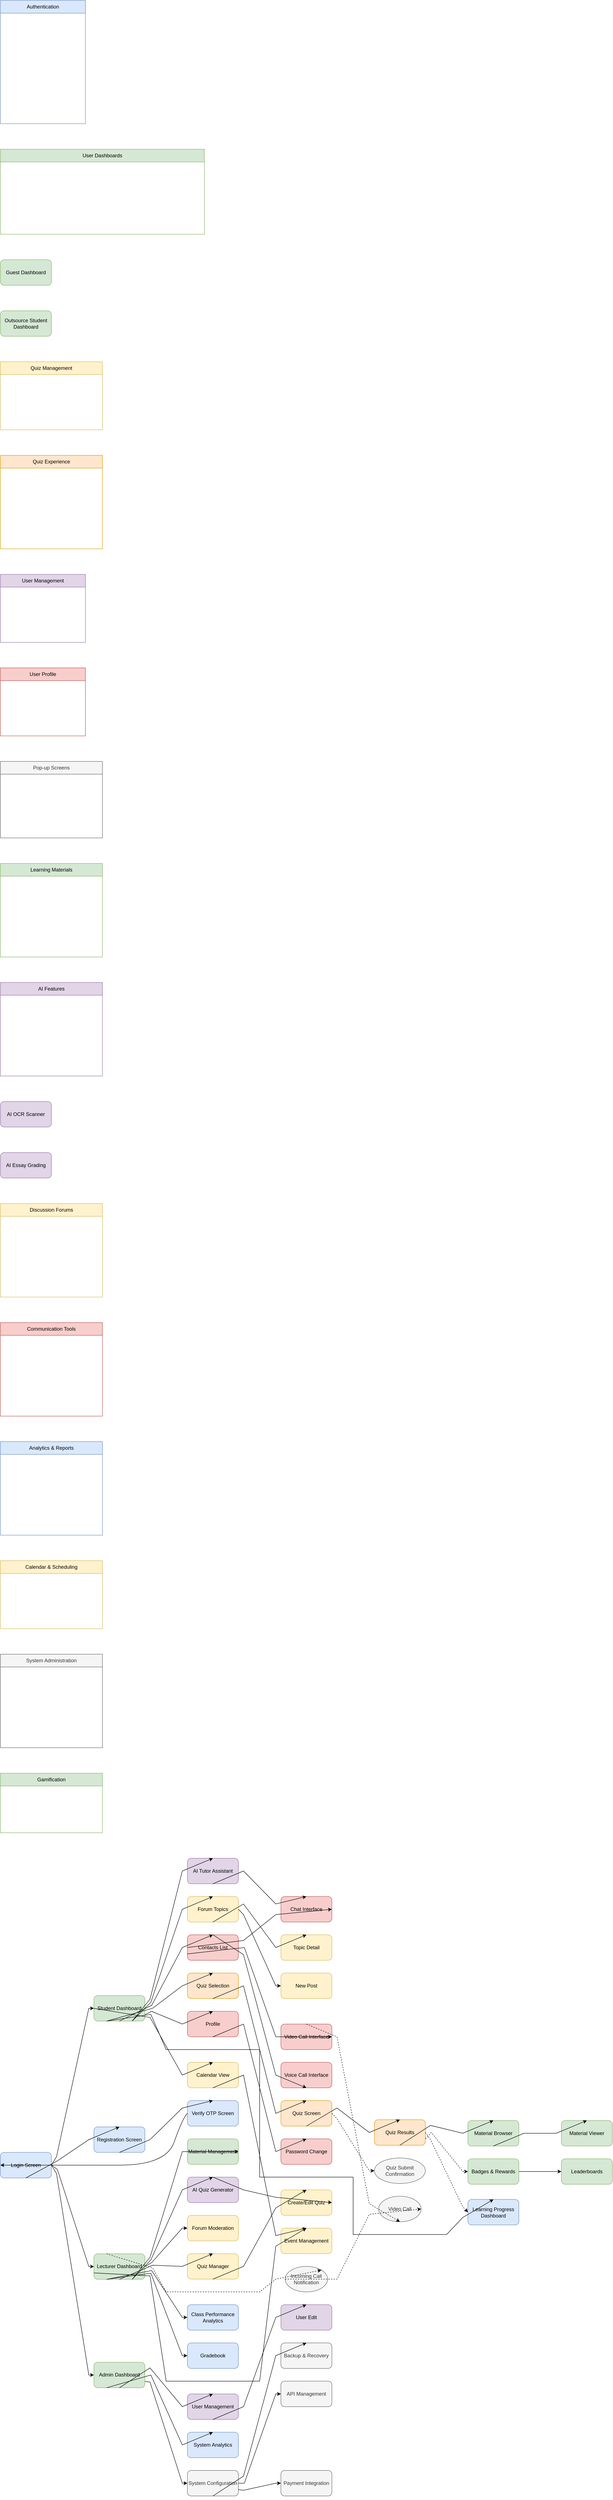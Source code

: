 <mxfile version="27.1.4">
  <diagram id="FStudyMate_Screens_Flow" name="FStudyMate Screens Flow">
    <mxGraphModel dx="2561" dy="1226" grid="1" gridSize="10" guides="1" tooltips="1" connect="1" arrows="1" fold="1" page="1" pageScale="1" pageWidth="1169" pageHeight="827" math="0" shadow="0">
      <root>
        <mxCell id="0" />
        <mxCell id="1" parent="0" />
        <mxCell id="auth_group" value="Authentication" style="swimlane;fontStyle=0;childLayout=stackLayout;horizontal=1;startSize=30;horizontalStack=0;resizeParent=1;resizeParentMax=0;resizeLast=0;collapsible=1;marginBottom=0;whiteSpace=wrap;html=1;fillColor=#dae8fc;strokeColor=#6c8ebf;" parent="1" vertex="1">
          <mxGeometry width="200" height="290" as="geometry" />
        </mxCell>
        <mxCell id="login_screen" value="Login Screen" style="rounded=1;whiteSpace=wrap;html=1;fillColor=#dae8fc;strokeColor=#6c8ebf;" parent="1" vertex="1">
          <mxGeometry y="5061.875" width="120" height="60" as="geometry" />
        </mxCell>
        <mxCell id="register_screen" value="Registration Screen" style="rounded=1;whiteSpace=wrap;html=1;fillColor=#dae8fc;strokeColor=#6c8ebf;" parent="1" vertex="1">
          <mxGeometry x="220" y="5001.875" width="120" height="60" as="geometry" />
        </mxCell>
        <mxCell id="verify_otp_screen" value="Verify OTP Screen" style="rounded=1;whiteSpace=wrap;html=1;fillColor=#dae8fc;strokeColor=#6c8ebf;" parent="1" vertex="1">
          <mxGeometry x="440" y="4940" width="120" height="60" as="geometry" />
        </mxCell>
        <mxCell id="dashboard_group" value="User Dashboards" style="swimlane;fontStyle=0;childLayout=stackLayout;horizontal=1;startSize=30;horizontalStack=0;resizeParent=1;resizeParentMax=0;resizeLast=0;collapsible=1;marginBottom=0;whiteSpace=wrap;html=1;fillColor=#d5e8d4;strokeColor=#82b366;" parent="1" vertex="1">
          <mxGeometry y="350" width="480" height="200" as="geometry" />
        </mxCell>
        <mxCell id="student_dashboard" value="Student Dashboard" style="rounded=1;whiteSpace=wrap;html=1;fillColor=#d5e8d4;strokeColor=#82b366;" parent="1" vertex="1">
          <mxGeometry x="220" y="4692.969" width="120" height="60" as="geometry" />
        </mxCell>
        <mxCell id="lecturer_dashboard" value="Lecturer Dashboard" style="rounded=1;whiteSpace=wrap;html=1;fillColor=#d5e8d4;strokeColor=#82b366;" parent="1" vertex="1">
          <mxGeometry x="220" y="5300.417" width="120" height="60" as="geometry" />
        </mxCell>
        <mxCell id="admin_dashboard" value="Admin Dashboard" style="rounded=1;whiteSpace=wrap;html=1;fillColor=#d5e8d4;strokeColor=#82b366;" parent="1" vertex="1">
          <mxGeometry x="220" y="5555.469" width="120" height="60" as="geometry" />
        </mxCell>
        <mxCell id="guest_dashboard" value="Guest Dashboard" style="rounded=1;whiteSpace=wrap;html=1;fillColor=#d5e8d4;strokeColor=#82b366;" parent="1" vertex="1">
          <mxGeometry y="610" width="120" height="60" as="geometry" />
        </mxCell>
        <mxCell id="outsrc_student_dashboard" value="Outsource Student Dashboard" style="rounded=1;whiteSpace=wrap;html=1;fillColor=#d5e8d4;strokeColor=#82b366;" parent="1" vertex="1">
          <mxGeometry y="730" width="120" height="60" as="geometry" />
        </mxCell>
        <mxCell id="quiz_mgmt_group" value="Quiz Management" style="swimlane;fontStyle=0;childLayout=stackLayout;horizontal=1;startSize=30;horizontalStack=0;resizeParent=1;resizeParentMax=0;resizeLast=0;collapsible=1;marginBottom=0;whiteSpace=wrap;html=1;fillColor=#fff2cc;strokeColor=#d6b656;" parent="1" vertex="1">
          <mxGeometry y="850" width="240" height="160" as="geometry" />
        </mxCell>
        <mxCell id="quiz_manager" value="Quiz Manager" style="rounded=1;whiteSpace=wrap;html=1;fillColor=#fff2cc;strokeColor=#d6b656;" parent="1" vertex="1">
          <mxGeometry x="440" y="5300" width="120" height="60" as="geometry" />
        </mxCell>
        <mxCell id="create_quiz" value="Create/Edit Quiz" style="rounded=1;whiteSpace=wrap;html=1;fillColor=#fff2cc;strokeColor=#d6b656;" parent="1" vertex="1">
          <mxGeometry x="660" y="5150" width="120" height="60" as="geometry" />
        </mxCell>
        <mxCell id="quiz_group" value="Quiz Experience" style="swimlane;fontStyle=0;childLayout=stackLayout;horizontal=1;startSize=30;horizontalStack=0;resizeParent=1;resizeParentMax=0;resizeLast=0;collapsible=1;marginBottom=0;whiteSpace=wrap;html=1;fillColor=#ffe6cc;strokeColor=#d79b00;" parent="1" vertex="1">
          <mxGeometry y="1070" width="240" height="220" as="geometry" />
        </mxCell>
        <mxCell id="quiz_selection" value="Quiz Selection" style="rounded=1;whiteSpace=wrap;html=1;fillColor=#ffe6cc;strokeColor=#d79b00;" parent="1" vertex="1">
          <mxGeometry x="440" y="4640" width="120" height="60" as="geometry" />
        </mxCell>
        <mxCell id="quiz_screen" value="Quiz Screen" style="rounded=1;whiteSpace=wrap;html=1;fillColor=#ffe6cc;strokeColor=#d79b00;" parent="1" vertex="1">
          <mxGeometry x="660" y="4940" width="120" height="60" as="geometry" />
        </mxCell>
        <mxCell id="quiz_results" value="Quiz Results" style="rounded=1;whiteSpace=wrap;html=1;fillColor=#ffe6cc;strokeColor=#d79b00;" parent="1" vertex="1">
          <mxGeometry x="880" y="4985" width="120" height="60" as="geometry" />
        </mxCell>
        <mxCell id="user_mgmt_group" value="User Management" style="swimlane;fontStyle=0;childLayout=stackLayout;horizontal=1;startSize=30;horizontalStack=0;resizeParent=1;resizeParentMax=0;resizeLast=0;collapsible=1;marginBottom=0;whiteSpace=wrap;html=1;fillColor=#e1d5e7;strokeColor=#9673a6;" parent="1" vertex="1">
          <mxGeometry y="1350" width="200" height="160" as="geometry" />
        </mxCell>
        <mxCell id="user_management" value="User Management" style="rounded=1;whiteSpace=wrap;html=1;fillColor=#e1d5e7;strokeColor=#9673a6;" parent="1" vertex="1">
          <mxGeometry x="440" y="5630" width="120" height="60" as="geometry" />
        </mxCell>
        <mxCell id="user_edit" value="User Edit" style="rounded=1;whiteSpace=wrap;html=1;fillColor=#e1d5e7;strokeColor=#9673a6;" parent="1" vertex="1">
          <mxGeometry x="660" y="5420" width="120" height="60" as="geometry" />
        </mxCell>
        <mxCell id="profile_group" value="User Profile" style="swimlane;fontStyle=0;childLayout=stackLayout;horizontal=1;startSize=30;horizontalStack=0;resizeParent=1;resizeParentMax=0;resizeLast=0;collapsible=1;marginBottom=0;whiteSpace=wrap;html=1;fillColor=#f8cecc;strokeColor=#b85450;" parent="1" vertex="1">
          <mxGeometry y="1570" width="200" height="160" as="geometry" />
        </mxCell>
        <mxCell id="profile_screen" value="Profile" style="rounded=1;whiteSpace=wrap;html=1;fillColor=#f8cecc;strokeColor=#b85450;" parent="1" vertex="1">
          <mxGeometry x="440" y="4730" width="120" height="60" as="geometry" />
        </mxCell>
        <mxCell id="password_change" value="Password Change" style="rounded=1;whiteSpace=wrap;html=1;fillColor=#f8cecc;strokeColor=#b85450;" parent="1" vertex="1">
          <mxGeometry x="660" y="5030" width="120" height="60" as="geometry" />
        </mxCell>
        <mxCell id="popup_group" value="Pop-up Screens" style="swimlane;fontStyle=0;childLayout=stackLayout;horizontal=1;startSize=30;horizontalStack=0;resizeParent=1;resizeParentMax=0;resizeLast=0;collapsible=1;marginBottom=0;whiteSpace=wrap;html=1;fillColor=#f5f5f5;strokeColor=#666666;fontColor=#333333;" parent="1" vertex="1">
          <mxGeometry y="1790" width="240" height="180" as="geometry" />
        </mxCell>
        <mxCell id="video_call_popup" value="Video Call" style="ellipse;whiteSpace=wrap;html=1;fillColor=#f5f5f5;strokeColor=#666666;fontColor=#333333;" parent="1" vertex="1">
          <mxGeometry x="890" y="5165" width="100" height="60" as="geometry" />
        </mxCell>
        <mxCell id="incoming_call" value="Incoming Call Notification" style="ellipse;whiteSpace=wrap;html=1;fillColor=#f5f5f5;strokeColor=#666666;fontColor=#333333;" parent="1" vertex="1">
          <mxGeometry x="670" y="5330" width="100" height="60" as="geometry" />
        </mxCell>
        <mxCell id="quiz_submit_confirm" value="Quiz Submit Confirmation" style="ellipse;whiteSpace=wrap;html=1;fillColor=#f5f5f5;strokeColor=#666666;fontColor=#333333;" parent="1" vertex="1">
          <mxGeometry x="880" y="5075" width="120" height="60" as="geometry" />
        </mxCell>
        <mxCell id="learning_materials_group" value="Learning Materials" style="swimlane;fontStyle=0;childLayout=stackLayout;horizontal=1;startSize=30;horizontalStack=0;resizeParent=1;resizeParentMax=0;resizeLast=0;collapsible=1;marginBottom=0;whiteSpace=wrap;html=1;fillColor=#d5e8d4;strokeColor=#82b366;" parent="1" vertex="1">
          <mxGeometry y="2030" width="240" height="220" as="geometry" />
        </mxCell>
        <mxCell id="material_browser" value="Material Browser" style="rounded=1;whiteSpace=wrap;html=1;fillColor=#d5e8d4;strokeColor=#82b366;" parent="1" vertex="1">
          <mxGeometry x="1100" y="4986.875" width="120" height="60" as="geometry" />
        </mxCell>
        <mxCell id="material_view" value="Material Viewer" style="rounded=1;whiteSpace=wrap;html=1;fillColor=#d5e8d4;strokeColor=#82b366;" parent="1" vertex="1">
          <mxGeometry x="1320" y="4986.875" width="120" height="60" as="geometry" />
        </mxCell>
        <mxCell id="material_management" value="Material Management" style="rounded=1;whiteSpace=wrap;html=1;fillColor=#d5e8d4;strokeColor=#82b366;" parent="1" vertex="1">
          <mxGeometry x="440" y="5030" width="120" height="60" as="geometry" />
        </mxCell>
        <mxCell id="dash_to_materials" value="" style="endArrow=classic;html=1;rounded=0;exitX=0.5;exitY=1;exitDx=0;exitDy=0;entryX=0.5;entryY=0;entryDx=0;entryDy=0;noEdgeStyle=1;orthogonal=1;" parent="1" source="quiz_results" target="material_browser" edge="1">
          <mxGeometry width="50" height="50" relative="1" as="geometry">
            <mxPoint x="140" y="660" as="sourcePoint" />
            <mxPoint x="140" y="610" as="targetPoint" />
            <Array as="points">
              <mxPoint x="1012" y="4998.333" />
              <mxPoint x="1088" y="5016.875" />
            </Array>
          </mxGeometry>
        </mxCell>
        <mxCell id="browser_to_viewer" value="" style="endArrow=classic;html=1;rounded=0;exitX=0.5;exitY=1;exitDx=0;exitDy=0;entryX=0.5;entryY=0;entryDx=0;entryDy=0;noEdgeStyle=1;orthogonal=1;" parent="1" source="material_browser" target="material_view" edge="1">
          <mxGeometry width="50" height="50" relative="1" as="geometry">
            <mxPoint x="140" y="740" as="sourcePoint" />
            <mxPoint x="140" y="690" as="targetPoint" />
            <Array as="points">
              <mxPoint x="1232" y="5016.875" />
              <mxPoint x="1308" y="5016.875" />
            </Array>
          </mxGeometry>
        </mxCell>
        <mxCell id="lecturer_to_management" value="" style="endArrow=classic;html=1;rounded=0;exitX=0.75;exitY=1;exitDx=0;exitDy=0;entryX=1;entryY=0.5;entryDx=0;entryDy=0;edgeStyle=orthogonalEdgeStyle;noEdgeStyle=1;orthogonal=1;" parent="1" source="lecturer_dashboard" target="material_management" edge="1">
          <mxGeometry width="50" height="50" relative="1" as="geometry">
            <mxPoint x="500" y="170" as="sourcePoint" />
            <mxPoint x="400" y="780" as="targetPoint" />
            <Array as="points">
              <mxPoint x="352" y="5308.542" />
              <mxPoint x="428" y="5060" />
            </Array>
          </mxGeometry>
        </mxCell>
        <mxCell id="ai_features_group" value="AI Features" style="swimlane;fontStyle=0;childLayout=stackLayout;horizontal=1;startSize=30;horizontalStack=0;resizeParent=1;resizeParentMax=0;resizeLast=0;collapsible=1;marginBottom=0;whiteSpace=wrap;html=1;fillColor=#e1d5e7;strokeColor=#9673a6;" parent="1" vertex="1">
          <mxGeometry y="2310" width="240" height="220" as="geometry" />
        </mxCell>
        <mxCell id="ai_tutor" value="AI Tutor Assistant" style="rounded=1;whiteSpace=wrap;html=1;fillColor=#e1d5e7;strokeColor=#9673a6;" parent="1" vertex="1">
          <mxGeometry x="440" y="4370" width="120" height="60" as="geometry" />
        </mxCell>
        <mxCell id="ai_quiz_generator" value="AI Quiz Generator" style="rounded=1;whiteSpace=wrap;html=1;fillColor=#e1d5e7;strokeColor=#9673a6;" parent="1" vertex="1">
          <mxGeometry x="440" y="5120" width="120" height="60" as="geometry" />
        </mxCell>
        <mxCell id="ai_ocr" value="AI OCR Scanner" style="rounded=1;whiteSpace=wrap;html=1;fillColor=#e1d5e7;strokeColor=#9673a6;" parent="1" vertex="1">
          <mxGeometry y="2590" width="120" height="60" as="geometry" />
        </mxCell>
        <mxCell id="ai_essay_grading" value="AI Essay Grading" style="rounded=1;whiteSpace=wrap;html=1;fillColor=#e1d5e7;strokeColor=#9673a6;" parent="1" vertex="1">
          <mxGeometry y="2710" width="120" height="60" as="geometry" />
        </mxCell>
        <mxCell id="student_to_ai_tutor" value="" style="endArrow=classic;html=1;rounded=0;exitX=0.75;exitY=1;exitDx=0;exitDy=0;entryX=0.5;entryY=0;entryDx=0;entryDy=0;edgeStyle=orthogonalEdgeStyle;noEdgeStyle=1;orthogonal=1;" parent="1" source="student_dashboard" target="ai_tutor" edge="1">
          <mxGeometry width="50" height="50" relative="1" as="geometry">
            <mxPoint x="400" y="480" as="sourcePoint" />
            <mxPoint x="450" y="430" as="targetPoint" />
            <Array as="points">
              <mxPoint x="352" y="4701.54" />
              <mxPoint x="428" y="4400" />
            </Array>
          </mxGeometry>
        </mxCell>
        <mxCell id="lecturer_to_ai_quiz" value="" style="endArrow=classic;html=1;rounded=0;exitX=0.75;exitY=1;exitDx=0;exitDy=0;entryX=0.5;entryY=0;entryDx=0;entryDy=0;edgeStyle=orthogonalEdgeStyle;noEdgeStyle=1;orthogonal=1;" parent="1" source="lecturer_dashboard" target="ai_quiz_generator" edge="1">
          <mxGeometry width="50" height="50" relative="1" as="geometry">
            <mxPoint x="400" y="580" as="sourcePoint" />
            <mxPoint x="450" y="530" as="targetPoint" />
            <Array as="points">
              <mxPoint x="354" y="5314.792" />
              <mxPoint x="428" y="5150" />
            </Array>
          </mxGeometry>
        </mxCell>
        <mxCell id="ai_quiz_to_create" value="" style="endArrow=classic;html=1;rounded=0;exitX=0.5;exitY=0;exitDx=0;exitDy=0;entryX=1;entryY=0.5;entryDx=0;entryDy=0;edgeStyle=orthogonalEdgeStyle;noEdgeStyle=1;orthogonal=1;" parent="1" source="ai_quiz_generator" target="create_quiz" edge="1">
          <mxGeometry width="50" height="50" relative="1" as="geometry">
            <mxPoint x="400" y="680" as="sourcePoint" />
            <mxPoint x="450" y="630" as="targetPoint" />
            <Array as="points">
              <mxPoint x="572" y="5150" />
              <mxPoint x="648" y="5167.5" />
            </Array>
          </mxGeometry>
        </mxCell>
        <mxCell id="forum_group" value="Discussion Forums" style="swimlane;fontStyle=0;childLayout=stackLayout;horizontal=1;startSize=30;horizontalStack=0;resizeParent=1;resizeParentMax=0;resizeLast=0;collapsible=1;marginBottom=0;whiteSpace=wrap;html=1;fillColor=#fff2cc;strokeColor=#d6b656;" parent="1" vertex="1">
          <mxGeometry y="2830" width="240" height="220" as="geometry" />
        </mxCell>
        <mxCell id="forum_topics" value="Forum Topics" style="rounded=1;whiteSpace=wrap;html=1;fillColor=#fff2cc;strokeColor=#d6b656;" parent="1" vertex="1">
          <mxGeometry x="440" y="4460" width="120" height="60" as="geometry" />
        </mxCell>
        <mxCell id="forum_topic_detail" value="Topic Detail" style="rounded=1;whiteSpace=wrap;html=1;fillColor=#fff2cc;strokeColor=#d6b656;" parent="1" vertex="1">
          <mxGeometry x="660" y="4550" width="120" height="60" as="geometry" />
        </mxCell>
        <mxCell id="forum_new_post" value="New Post" style="rounded=1;whiteSpace=wrap;html=1;fillColor=#fff2cc;strokeColor=#d6b656;" parent="1" vertex="1">
          <mxGeometry x="660" y="4640" width="120" height="60" as="geometry" />
        </mxCell>
        <mxCell id="forum_moderation" value="Forum Moderation" style="rounded=1;whiteSpace=wrap;html=1;fillColor=#fff2cc;strokeColor=#d6b656;" parent="1" vertex="1">
          <mxGeometry x="440" y="5210" width="120" height="60" as="geometry" />
        </mxCell>
        <mxCell id="dash_to_forum" value="" style="endArrow=classic;html=1;rounded=0;exitX=0.75;exitY=1;exitDx=0;exitDy=0;entryX=0.5;entryY=0;entryDx=0;entryDy=0;edgeStyle=orthogonalEdgeStyle;noEdgeStyle=1;orthogonal=1;" parent="1" source="student_dashboard" target="forum_topics" edge="1">
          <mxGeometry width="50" height="50" relative="1" as="geometry">
            <mxPoint x="500" y="650" as="sourcePoint" />
            <mxPoint x="550" y="600" as="targetPoint" />
            <Array as="points">
              <mxPoint x="354" y="4708.683" />
              <mxPoint x="428" y="4490" />
            </Array>
          </mxGeometry>
        </mxCell>
        <mxCell id="topics_to_detail" value="" style="endArrow=classic;html=1;rounded=0;exitX=0.5;exitY=1;exitDx=0;exitDy=0;entryX=0.5;entryY=0;entryDx=0;entryDy=0;noEdgeStyle=1;orthogonal=1;" parent="1" source="forum_topics" target="forum_topic_detail" edge="1">
          <mxGeometry width="50" height="50" relative="1" as="geometry">
            <mxPoint x="500" y="750" as="sourcePoint" />
            <mxPoint x="550" y="700" as="targetPoint" />
            <Array as="points">
              <mxPoint x="572" y="4477.5" />
              <mxPoint x="648" y="4580" />
            </Array>
          </mxGeometry>
        </mxCell>
        <mxCell id="topics_to_new" value="" style="endArrow=classic;html=1;rounded=0;exitX=1;exitY=0.5;exitDx=0;exitDy=0;entryX=0;entryY=0.5;entryDx=0;entryDy=0;noEdgeStyle=1;orthogonal=1;" parent="1" source="forum_topics" target="forum_new_post" edge="1">
          <mxGeometry width="50" height="50" relative="1" as="geometry">
            <mxPoint x="500" y="750" as="sourcePoint" />
            <mxPoint x="550" y="700" as="targetPoint" />
            <Array as="points">
              <mxPoint x="572" y="4502.5" />
              <mxPoint x="648" y="4670" />
            </Array>
          </mxGeometry>
        </mxCell>
        <mxCell id="lecturer_to_moderation" value="" style="endArrow=classic;html=1;rounded=0;exitX=1;exitY=0.5;exitDx=0;exitDy=0;entryX=0;entryY=0.5;entryDx=0;entryDy=0;edgeStyle=orthogonalEdgeStyle;noEdgeStyle=1;orthogonal=1;" parent="1" source="lecturer_dashboard" target="forum_moderation" edge="1">
          <mxGeometry width="50" height="50" relative="1" as="geometry">
            <mxPoint x="500" y="650" as="sourcePoint" />
            <mxPoint x="550" y="600" as="targetPoint" />
            <Array as="points">
              <mxPoint x="356" y="5321.042" />
              <mxPoint x="428" y="5240" />
            </Array>
          </mxGeometry>
        </mxCell>
        <mxCell id="communication_group" value="Communication Tools" style="swimlane;fontStyle=0;childLayout=stackLayout;horizontal=1;startSize=30;horizontalStack=0;resizeParent=1;resizeParentMax=0;resizeLast=0;collapsible=1;marginBottom=0;whiteSpace=wrap;html=1;fillColor=#f8cecc;strokeColor=#b85450;" parent="1" vertex="1">
          <mxGeometry y="3110" width="240" height="220" as="geometry" />
        </mxCell>
        <mxCell id="chatbox" value="Chat Interface" style="rounded=1;whiteSpace=wrap;html=1;fillColor=#f8cecc;strokeColor=#b85450;" parent="1" vertex="1">
          <mxGeometry x="660" y="4460" width="120" height="60" as="geometry" />
        </mxCell>
        <mxCell id="video_call" value="Video Call Interface" style="rounded=1;whiteSpace=wrap;html=1;fillColor=#f8cecc;strokeColor=#b85450;" parent="1" vertex="1">
          <mxGeometry x="660" y="4760" width="120" height="60" as="geometry" />
        </mxCell>
        <mxCell id="voice_call" value="Voice Call Interface" style="rounded=1;whiteSpace=wrap;html=1;fillColor=#f8cecc;strokeColor=#b85450;" parent="1" vertex="1">
          <mxGeometry x="660" y="4850" width="120" height="60" as="geometry" />
        </mxCell>
        <mxCell id="contacts_list" value="Contacts List" style="rounded=1;whiteSpace=wrap;html=1;fillColor=#f8cecc;strokeColor=#b85450;" parent="1" vertex="1">
          <mxGeometry x="440" y="4550" width="120" height="60" as="geometry" />
        </mxCell>
        <mxCell id="dash_to_chatbox" value="" style="endArrow=classic;html=1;rounded=0;exitX=0.5;exitY=1;exitDx=0;exitDy=0;entryX=0.5;entryY=0;entryDx=0;entryDy=0;edgeStyle=orthogonalEdgeStyle;noEdgeStyle=1;orthogonal=1;" parent="1" source="ai_tutor" target="chatbox" edge="1">
          <mxGeometry width="50" height="50" relative="1" as="geometry">
            <mxPoint x="550" y="850" as="sourcePoint" />
            <mxPoint x="600" y="800" as="targetPoint" />
            <Array as="points">
              <mxPoint x="572" y="4400" />
              <mxPoint x="648" y="4477.5" />
            </Array>
          </mxGeometry>
        </mxCell>
        <mxCell id="dash_to_contacts" value="" style="endArrow=classic;html=1;rounded=0;exitX=0.5;exitY=1;exitDx=0;exitDy=0;entryX=0.5;entryY=0;entryDx=0;entryDy=0;edgeStyle=orthogonalEdgeStyle;noEdgeStyle=1;orthogonal=1;" parent="1" source="student_dashboard" target="contacts_list" edge="1">
          <mxGeometry width="50" height="50" relative="1" as="geometry">
            <mxPoint x="550" y="850" as="sourcePoint" />
            <mxPoint x="600" y="800" as="targetPoint" />
            <Array as="points">
              <mxPoint x="356" y="4715.826" />
              <mxPoint x="428" y="4580" />
            </Array>
          </mxGeometry>
        </mxCell>
        <mxCell id="contacts_to_chat" value="" style="endArrow=classic;html=1;rounded=0;exitX=0;exitY=0.5;exitDx=0;exitDy=0;entryX=1;entryY=0.5;entryDx=0;entryDy=0;edgeStyle=orthogonalEdgeStyle;noEdgeStyle=1;orthogonal=1;" parent="1" source="contacts_list" target="chatbox" edge="1">
          <mxGeometry width="50" height="50" relative="1" as="geometry">
            <mxPoint x="550" y="950" as="sourcePoint" />
            <mxPoint x="600" y="900" as="targetPoint" />
            <Array as="points">
              <mxPoint x="572" y="4563.333" />
              <mxPoint x="648" y="4502.5" />
            </Array>
          </mxGeometry>
        </mxCell>
        <mxCell id="contacts_to_video" value="" style="endArrow=classic;html=1;rounded=0;exitX=0;exitY=0.75;exitDx=0;exitDy=0;entryX=1;entryY=0.5;entryDx=0;entryDy=0;noEdgeStyle=1;orthogonal=1;" parent="1" source="contacts_list" target="video_call" edge="1">
          <mxGeometry width="50" height="50" relative="1" as="geometry">
            <mxPoint x="550" y="950" as="sourcePoint" />
            <mxPoint x="600" y="900" as="targetPoint" />
            <Array as="points">
              <mxPoint x="574" y="4580" />
              <mxPoint x="648" y="4790" />
            </Array>
          </mxGeometry>
        </mxCell>
        <mxCell id="contacts_to_voice" value="" style="endArrow=classic;html=1;rounded=0;exitX=0.5;exitY=0;exitDx=0;exitDy=0;entryX=0.5;entryY=1;entryDx=0;entryDy=0;noEdgeStyle=1;orthogonal=1;" parent="1" source="contacts_list" target="voice_call" edge="1">
          <mxGeometry width="50" height="50" relative="1" as="geometry">
            <mxPoint x="550" y="950" as="sourcePoint" />
            <mxPoint x="600" y="900" as="targetPoint" />
            <Array as="points">
              <mxPoint x="572" y="4596.667" />
              <mxPoint x="648" y="4880" />
            </Array>
          </mxGeometry>
        </mxCell>
        <mxCell id="video_to_popup" value="" style="endArrow=classic;html=1;rounded=0;exitX=0.5;exitY=0;exitDx=0;exitDy=0;entryX=0.5;entryY=1;entryDx=0;entryDy=0;edgeStyle=orthogonalEdgeStyle;dashed=1;noEdgeStyle=1;orthogonal=1;" parent="1" source="video_call" target="video_call_popup" edge="1">
          <mxGeometry width="50" height="50" relative="1" as="geometry">
            <mxPoint x="550" y="750" as="sourcePoint" />
            <mxPoint x="600" y="700" as="targetPoint" />
            <Array as="points">
              <mxPoint x="792" y="4790" />
              <mxPoint x="868" y="5182.5" />
            </Array>
          </mxGeometry>
        </mxCell>
        <mxCell id="login_to_register" value="" style="endArrow=classic;html=1;rounded=0;exitX=0.5;exitY=1;exitDx=0;exitDy=0;entryX=0.5;entryY=0;entryDx=0;entryDy=0;noEdgeStyle=1;orthogonal=1;" parent="1" source="login_screen" target="register_screen" edge="1">
          <mxGeometry width="50" height="50" relative="1" as="geometry">
            <mxPoint x="220" y="190" as="sourcePoint" />
            <mxPoint x="270" y="140" as="targetPoint" />
            <Array as="points">
              <mxPoint x="134" y="5081.875" />
              <mxPoint x="208" y="5031.875" />
            </Array>
          </mxGeometry>
        </mxCell>
        <mxCell id="register_to_verify" value="" style="endArrow=classic;html=1;rounded=0;exitX=0.5;exitY=1;exitDx=0;exitDy=0;entryX=0.5;entryY=0;entryDx=0;entryDy=0;noEdgeStyle=1;orthogonal=1;" parent="1" source="register_screen" target="verify_otp_screen" edge="1">
          <mxGeometry width="50" height="50" relative="1" as="geometry">
            <mxPoint x="220" y="290" as="sourcePoint" />
            <mxPoint x="270" y="240" as="targetPoint" />
            <Array as="points">
              <mxPoint x="352" y="5031.875" />
              <mxPoint x="428" y="4957.5" />
            </Array>
          </mxGeometry>
        </mxCell>
        <mxCell id="verify_to_login" value="" style="endArrow=classic;html=1;rounded=0;exitX=0;exitY=0.5;exitDx=0;exitDy=0;entryX=0;entryY=0.5;entryDx=0;entryDy=0;curved=1;noEdgeStyle=1;orthogonal=1;" parent="1" source="verify_otp_screen" target="login_screen" edge="1">
          <mxGeometry width="50" height="50" relative="1" as="geometry">
            <mxPoint x="20" y="270" as="sourcePoint" />
            <mxPoint x="20" y="110" as="targetPoint" />
            <Array as="points">
              <mxPoint x="428" y="4982.5" />
              <mxPoint x="390" y="5091.875" />
              <mxPoint x="170" y="5091.875" />
              <mxPoint x="136" y="5091.875" />
            </Array>
          </mxGeometry>
        </mxCell>
        <mxCell id="login_to_dashboards" value="" style="endArrow=classic;html=1;rounded=0;exitX=1;exitY=0.5;exitDx=0;exitDy=0;entryX=0;entryY=0.5;entryDx=0;entryDy=0;noEdgeStyle=1;orthogonal=1;" parent="1" source="login_screen" target="student_dashboard" edge="1">
          <mxGeometry width="50" height="50" relative="1" as="geometry">
            <mxPoint x="240" y="110" as="sourcePoint" />
            <mxPoint x="290" y="60" as="targetPoint" />
            <Array as="points">
              <mxPoint x="132" y="5071.875" />
              <mxPoint x="208" y="4722.969" />
            </Array>
          </mxGeometry>
        </mxCell>
        <mxCell id="login_to_lecturerdash" value="" style="endArrow=classic;html=1;rounded=0;exitX=1;exitY=0.5;exitDx=0;exitDy=0;entryX=0;entryY=0.5;entryDx=0;entryDy=0;edgeStyle=orthogonalEdgeStyle;noEdgeStyle=1;orthogonal=1;" parent="1" source="login_screen" target="lecturer_dashboard" edge="1">
          <mxGeometry width="50" height="50" relative="1" as="geometry">
            <mxPoint x="240" y="110" as="sourcePoint" />
            <mxPoint x="460" y="110" as="targetPoint" />
            <Array as="points">
              <mxPoint x="134" y="5101.875" />
              <mxPoint x="208" y="5330.417" />
            </Array>
          </mxGeometry>
        </mxCell>
        <mxCell id="login_to_admindash" value="" style="endArrow=classic;html=1;rounded=0;exitX=1;exitY=0.5;exitDx=0;exitDy=0;entryX=0;entryY=0.5;entryDx=0;entryDy=0;edgeStyle=orthogonalEdgeStyle;noEdgeStyle=1;orthogonal=1;" parent="1" source="login_screen" target="admin_dashboard" edge="1">
          <mxGeometry width="50" height="50" relative="1" as="geometry">
            <mxPoint x="240" y="110" as="sourcePoint" />
            <mxPoint x="580" y="110" as="targetPoint" />
            <Array as="points">
              <mxPoint x="132" y="5111.875" />
              <mxPoint x="208" y="5585.469" />
            </Array>
          </mxGeometry>
        </mxCell>
        <mxCell id="student_to_quiz_selection" value="" style="endArrow=classic;html=1;rounded=0;exitX=0.25;exitY=1;exitDx=0;exitDy=0;entryX=0.5;entryY=0;entryDx=0;entryDy=0;edgeStyle=orthogonalEdgeStyle;noEdgeStyle=1;orthogonal=1;" parent="1" source="student_dashboard" target="quiz_selection" edge="1">
          <mxGeometry width="50" height="50" relative="1" as="geometry">
            <mxPoint x="210" y="350" as="sourcePoint" />
            <mxPoint x="260" y="300" as="targetPoint" />
            <Array as="points">
              <mxPoint x="358" y="4722.969" />
              <mxPoint x="428" y="4670" />
            </Array>
          </mxGeometry>
        </mxCell>
        <mxCell id="selection_to_quiz" value="" style="endArrow=classic;html=1;rounded=0;exitX=0.5;exitY=1;exitDx=0;exitDy=0;entryX=0.5;entryY=0;entryDx=0;entryDy=0;noEdgeStyle=1;orthogonal=1;" parent="1" source="quiz_selection" target="quiz_screen" edge="1">
          <mxGeometry width="50" height="50" relative="1" as="geometry">
            <mxPoint x="210" y="500" as="sourcePoint" />
            <mxPoint x="260" y="450" as="targetPoint" />
            <Array as="points">
              <mxPoint x="572" y="4670" />
              <mxPoint x="648" y="4970" />
            </Array>
          </mxGeometry>
        </mxCell>
        <mxCell id="quiz_to_results" value="" style="endArrow=classic;html=1;rounded=0;exitX=0.5;exitY=1;exitDx=0;exitDy=0;entryX=0.5;entryY=0;entryDx=0;entryDy=0;noEdgeStyle=1;orthogonal=1;" parent="1" source="quiz_screen" target="quiz_results" edge="1">
          <mxGeometry width="50" height="50" relative="1" as="geometry">
            <mxPoint x="210" y="610" as="sourcePoint" />
            <mxPoint x="260" y="560" as="targetPoint" />
            <Array as="points">
              <mxPoint x="792" y="4957.5" />
              <mxPoint x="868" y="5015" />
            </Array>
          </mxGeometry>
        </mxCell>
        <mxCell id="quiz_to_confirm" value="" style="endArrow=classic;html=1;rounded=0;exitX=1;exitY=0.5;exitDx=0;exitDy=0;entryX=0;entryY=0.5;entryDx=0;entryDy=0;dashed=1;noEdgeStyle=1;orthogonal=1;" parent="1" source="quiz_screen" target="quiz_submit_confirm" edge="1">
          <mxGeometry width="50" height="50" relative="1" as="geometry">
            <mxPoint x="330" y="560" as="sourcePoint" />
            <mxPoint x="380" y="510" as="targetPoint" />
            <Array as="points">
              <mxPoint x="792" y="4982.5" />
              <mxPoint x="868" y="5105" />
            </Array>
          </mxGeometry>
        </mxCell>
        <mxCell id="lecturer_to_quizmgr" value="" style="endArrow=classic;html=1;rounded=0;exitX=0.5;exitY=1;exitDx=0;exitDy=0;entryX=0.5;entryY=0;entryDx=0;entryDy=0;edgeStyle=orthogonalEdgeStyle;noEdgeStyle=1;orthogonal=1;" parent="1" source="lecturer_dashboard" target="quiz_manager" edge="1">
          <mxGeometry width="50" height="50" relative="1" as="geometry">
            <mxPoint x="390" y="240" as="sourcePoint" />
            <mxPoint x="440" y="190" as="targetPoint" />
            <Array as="points">
              <mxPoint x="358" y="5327.292" />
              <mxPoint x="428" y="5330" />
            </Array>
          </mxGeometry>
        </mxCell>
        <mxCell id="quizmgr_to_create" value="" style="endArrow=classic;html=1;rounded=0;exitX=0.5;exitY=1;exitDx=0;exitDy=0;entryX=0.5;entryY=0;entryDx=0;entryDy=0;noEdgeStyle=1;orthogonal=1;" parent="1" source="quiz_manager" target="create_quiz" edge="1">
          <mxGeometry width="50" height="50" relative="1" as="geometry">
            <mxPoint x="390" y="400" as="sourcePoint" />
            <mxPoint x="440" y="350" as="targetPoint" />
            <Array as="points">
              <mxPoint x="572" y="5330" />
              <mxPoint x="648" y="5192.5" />
            </Array>
          </mxGeometry>
        </mxCell>
        <mxCell id="admin_to_usermgmt" value="" style="endArrow=classic;html=1;rounded=0;exitX=0.5;exitY=1;exitDx=0;exitDy=0;entryX=0.5;entryY=0;entryDx=0;entryDy=0;noEdgeStyle=1;orthogonal=1;" parent="1" source="admin_dashboard" target="user_management" edge="1">
          <mxGeometry width="50" height="50" relative="1" as="geometry">
            <mxPoint x="550" y="260" as="sourcePoint" />
            <mxPoint x="600" y="210" as="targetPoint" />
            <Array as="points">
              <mxPoint x="352" y="5568.802" />
              <mxPoint x="428" y="5660" />
            </Array>
          </mxGeometry>
        </mxCell>
        <mxCell id="usermgmt_to_edit" value="" style="endArrow=classic;html=1;rounded=0;exitX=0.5;exitY=1;exitDx=0;exitDy=0;entryX=0.5;entryY=0;entryDx=0;entryDy=0;noEdgeStyle=1;orthogonal=1;" parent="1" source="user_management" target="user_edit" edge="1">
          <mxGeometry width="50" height="50" relative="1" as="geometry">
            <mxPoint x="550" y="400" as="sourcePoint" />
            <mxPoint x="600" y="350" as="targetPoint" />
            <Array as="points">
              <mxPoint x="572" y="5660" />
              <mxPoint x="648" y="5450" />
            </Array>
          </mxGeometry>
        </mxCell>
        <mxCell id="dashboard_to_profile" value="" style="endArrow=classic;html=1;rounded=0;exitX=1;exitY=0.75;exitDx=0;exitDy=0;entryX=0.5;entryY=0;entryDx=0;entryDy=0;edgeStyle=orthogonalEdgeStyle;noEdgeStyle=1;orthogonal=1;" parent="1" source="student_dashboard" target="profile_screen" edge="1">
          <mxGeometry width="50" height="50" relative="1" as="geometry">
            <mxPoint x="550" y="430" as="sourcePoint" />
            <mxPoint x="600" y="380" as="targetPoint" />
            <Array as="points">
              <mxPoint x="356" y="4730.112" />
              <mxPoint x="428" y="4760" />
            </Array>
          </mxGeometry>
        </mxCell>
        <mxCell id="profile_to_pwd" value="" style="endArrow=classic;html=1;rounded=0;exitX=0.5;exitY=1;exitDx=0;exitDy=0;entryX=0.5;entryY=0;entryDx=0;entryDy=0;noEdgeStyle=1;orthogonal=1;" parent="1" source="profile_screen" target="password_change" edge="1">
          <mxGeometry width="50" height="50" relative="1" as="geometry">
            <mxPoint x="550" y="560" as="sourcePoint" />
            <mxPoint x="600" y="510" as="targetPoint" />
            <Array as="points">
              <mxPoint x="572" y="4760" />
              <mxPoint x="648" y="5060" />
            </Array>
          </mxGeometry>
        </mxCell>
        <mxCell id="dash_to_call" value="" style="endArrow=classic;html=1;rounded=0;exitX=0.25;exitY=0;exitDx=0;exitDy=0;entryX=1;entryY=0;entryDx=0;entryDy=0;dashed=1;edgeStyle=orthogonalEdgeStyle;noEdgeStyle=1;orthogonal=1;" parent="1" source="lecturer_dashboard" target="incoming_call" edge="1">
          <mxGeometry width="50" height="50" relative="1" as="geometry">
            <mxPoint x="550" y="380" as="sourcePoint" />
            <mxPoint x="600" y="330" as="targetPoint" />
            <Array as="points">
              <mxPoint x="358" y="5333.542" />
              <mxPoint x="390" y="5390" />
              <mxPoint x="610" y="5390" />
              <mxPoint x="648" y="5360" />
            </Array>
          </mxGeometry>
        </mxCell>
        <mxCell id="inc_to_video" value="" style="endArrow=classic;html=1;rounded=0;exitX=0;exitY=0.5;exitDx=0;exitDy=0;entryX=1;entryY=0.5;entryDx=0;entryDy=0;dashed=1;noEdgeStyle=1;orthogonal=1;" parent="1" source="incoming_call" target="video_call_popup" edge="1">
          <mxGeometry width="50" height="50" relative="1" as="geometry">
            <mxPoint x="550" y="380" as="sourcePoint" />
            <mxPoint x="600" y="330" as="targetPoint" />
            <Array as="points">
              <mxPoint x="792" y="5360" />
              <mxPoint x="868" y="5207.5" />
            </Array>
          </mxGeometry>
        </mxCell>
        <mxCell id="analytics_group" value="Analytics &amp; Reports" style="swimlane;fontStyle=0;childLayout=stackLayout;horizontal=1;startSize=30;horizontalStack=0;resizeParent=1;resizeParentMax=0;resizeLast=0;collapsible=1;marginBottom=0;whiteSpace=wrap;html=1;fillColor=#dae8fc;strokeColor=#6c8ebf;" parent="1" vertex="1">
          <mxGeometry y="3390" width="240" height="220" as="geometry" />
        </mxCell>
        <mxCell id="student_analytics" value="Learning Progress Dashboard" style="rounded=1;whiteSpace=wrap;html=1;fillColor=#dae8fc;strokeColor=#6c8ebf;" parent="1" vertex="1">
          <mxGeometry x="1100" y="5172.5" width="120" height="60" as="geometry" />
        </mxCell>
        <mxCell id="class_analytics" value="Class Performance Analytics" style="rounded=1;whiteSpace=wrap;html=1;fillColor=#dae8fc;strokeColor=#6c8ebf;" parent="1" vertex="1">
          <mxGeometry x="440" y="5420" width="120" height="60" as="geometry" />
        </mxCell>
        <mxCell id="system_analytics" value="System Analytics" style="rounded=1;whiteSpace=wrap;html=1;fillColor=#dae8fc;strokeColor=#6c8ebf;" parent="1" vertex="1">
          <mxGeometry x="440" y="5720" width="120" height="60" as="geometry" />
        </mxCell>
        <mxCell id="gradebook" value="Gradebook" style="rounded=1;whiteSpace=wrap;html=1;fillColor=#dae8fc;strokeColor=#6c8ebf;" parent="1" vertex="1">
          <mxGeometry x="440" y="5510" width="120" height="60" as="geometry" />
        </mxCell>
        <mxCell id="student_to_analytics" value="" style="endArrow=classic;html=1;rounded=0;exitX=0.25;exitY=1;exitDx=0;exitDy=0;entryX=0.5;entryY=0;entryDx=0;entryDy=0;edgeStyle=orthogonalEdgeStyle;noEdgeStyle=1;orthogonal=1;" parent="1" source="student_dashboard" target="student_analytics" edge="1">
          <mxGeometry width="50" height="50" relative="1" as="geometry">
            <mxPoint x="550" y="850" as="sourcePoint" />
            <mxPoint x="600" y="800" as="targetPoint" />
            <Array as="points">
              <mxPoint x="354" y="4737.254" />
              <mxPoint x="390" y="4820" />
              <mxPoint x="610" y="4820" />
              <mxPoint x="610" y="5120" />
              <mxPoint x="830" y="5120" />
              <mxPoint x="830" y="5255" />
              <mxPoint x="1050" y="5255" />
              <mxPoint x="1088" y="5215" />
            </Array>
          </mxGeometry>
        </mxCell>
        <mxCell id="lecturer_to_class_analytics" value="" style="endArrow=classic;html=1;rounded=0;exitX=0.25;exitY=1;exitDx=0;exitDy=0;entryX=0;entryY=0.5;entryDx=0;entryDy=0;edgeStyle=orthogonalEdgeStyle;noEdgeStyle=1;orthogonal=1;" parent="1" source="lecturer_dashboard" target="class_analytics" edge="1">
          <mxGeometry width="50" height="50" relative="1" as="geometry">
            <mxPoint x="550" y="850" as="sourcePoint" />
            <mxPoint x="600" y="800" as="targetPoint" />
            <Array as="points">
              <mxPoint x="356" y="5339.792" />
              <mxPoint x="428" y="5450" />
            </Array>
          </mxGeometry>
        </mxCell>
        <mxCell id="admin_to_system_analytics" value="" style="endArrow=classic;html=1;rounded=0;exitX=0.25;exitY=1;exitDx=0;exitDy=0;entryX=0.5;entryY=0;entryDx=0;entryDy=0;edgeStyle=orthogonalEdgeStyle;noEdgeStyle=1;orthogonal=1;" parent="1" source="admin_dashboard" target="system_analytics" edge="1">
          <mxGeometry width="50" height="50" relative="1" as="geometry">
            <mxPoint x="550" y="850" as="sourcePoint" />
            <mxPoint x="600" y="800" as="targetPoint" />
            <Array as="points">
              <mxPoint x="354" y="5585.469" />
              <mxPoint x="428" y="5750" />
            </Array>
          </mxGeometry>
        </mxCell>
        <mxCell id="lecturer_to_gradebook" value="" style="endArrow=classic;html=1;rounded=0;exitX=0.25;exitY=1;exitDx=0;exitDy=0;entryX=0;entryY=0.5;entryDx=0;entryDy=0;edgeStyle=orthogonalEdgeStyle;noEdgeStyle=1;orthogonal=1;" parent="1" source="lecturer_dashboard" target="gradebook" edge="1">
          <mxGeometry width="50" height="50" relative="1" as="geometry">
            <mxPoint x="550" y="850" as="sourcePoint" />
            <mxPoint x="600" y="800" as="targetPoint" />
            <Array as="points">
              <mxPoint x="354" y="5346.042" />
              <mxPoint x="428" y="5540" />
            </Array>
          </mxGeometry>
        </mxCell>
        <mxCell id="quiz_results_to_analytics" value="" style="endArrow=classic;html=1;rounded=0;exitX=1;exitY=0.5;exitDx=0;exitDy=0;entryX=0;entryY=0.5;entryDx=0;entryDy=0;edgeStyle=orthogonalEdgeStyle;dashed=1;noEdgeStyle=1;orthogonal=1;" parent="1" source="quiz_results" target="student_analytics" edge="1">
          <mxGeometry width="50" height="50" relative="1" as="geometry">
            <mxPoint x="550" y="750" as="sourcePoint" />
            <mxPoint x="600" y="700" as="targetPoint" />
            <Array as="points">
              <mxPoint x="1012" y="5031.667" />
              <mxPoint x="1088" y="5190" />
            </Array>
          </mxGeometry>
        </mxCell>
        <mxCell id="calendar_group" value="Calendar &amp; Scheduling" style="swimlane;fontStyle=0;childLayout=stackLayout;horizontal=1;startSize=30;horizontalStack=0;resizeParent=1;resizeParentMax=0;resizeLast=0;collapsible=1;marginBottom=0;whiteSpace=wrap;html=1;fillColor=#fff2cc;strokeColor=#d6b656;" parent="1" vertex="1">
          <mxGeometry y="3670" width="240" height="160" as="geometry" />
        </mxCell>
        <mxCell id="calendar_view" value="Calendar View" style="rounded=1;whiteSpace=wrap;html=1;fillColor=#fff2cc;strokeColor=#d6b656;" parent="1" vertex="1">
          <mxGeometry x="440" y="4850" width="120" height="60" as="geometry" />
        </mxCell>
        <mxCell id="event_management" value="Event Management" style="rounded=1;whiteSpace=wrap;html=1;fillColor=#fff2cc;strokeColor=#d6b656;" parent="1" vertex="1">
          <mxGeometry x="660" y="5240" width="120" height="60" as="geometry" />
        </mxCell>
        <mxCell id="admin_group" value="System Administration" style="swimlane;fontStyle=0;childLayout=stackLayout;horizontal=1;startSize=30;horizontalStack=0;resizeParent=1;resizeParentMax=0;resizeLast=0;collapsible=1;marginBottom=0;whiteSpace=wrap;html=1;fillColor=#f5f5f5;strokeColor=#666666;fontColor=#333333;" parent="1" vertex="1">
          <mxGeometry y="3890" width="240" height="220" as="geometry" />
        </mxCell>
        <mxCell id="system_config" value="System Configuration" style="rounded=1;whiteSpace=wrap;html=1;fillColor=#f5f5f5;strokeColor=#666666;fontColor=#333333;" parent="1" vertex="1">
          <mxGeometry x="440" y="5810" width="120" height="60" as="geometry" />
        </mxCell>
        <mxCell id="backup_recovery" value="Backup &amp; Recovery" style="rounded=1;whiteSpace=wrap;html=1;fillColor=#f5f5f5;strokeColor=#666666;fontColor=#333333;" parent="1" vertex="1">
          <mxGeometry x="660" y="5510" width="120" height="60" as="geometry" />
        </mxCell>
        <mxCell id="api_management" value="API Management" style="rounded=1;whiteSpace=wrap;html=1;fillColor=#f5f5f5;strokeColor=#666666;fontColor=#333333;" parent="1" vertex="1">
          <mxGeometry x="660" y="5600" width="120" height="60" as="geometry" />
        </mxCell>
        <mxCell id="payment_integration" value="Payment Integration" style="rounded=1;whiteSpace=wrap;html=1;fillColor=#f5f5f5;strokeColor=#666666;fontColor=#333333;" parent="1" vertex="1">
          <mxGeometry x="660" y="5810" width="120" height="60" as="geometry" />
        </mxCell>
        <mxCell id="dash_to_calendar" value="" style="endArrow=classic;html=1;rounded=0;exitX=0;exitY=0.5;exitDx=0;exitDy=0;entryX=0.5;entryY=0;entryDx=0;entryDy=0;edgeStyle=orthogonalEdgeStyle;noEdgeStyle=1;orthogonal=1;" parent="1" source="student_dashboard" target="calendar_view" edge="1">
          <mxGeometry width="50" height="50" relative="1" as="geometry">
            <mxPoint x="310" y="780" as="sourcePoint" />
            <mxPoint x="360" y="730" as="targetPoint" />
            <Array as="points">
              <mxPoint x="352" y="4744.397" />
              <mxPoint x="428" y="4880" />
            </Array>
          </mxGeometry>
        </mxCell>
        <mxCell id="lecturer_to_event_mgmt" value="" style="endArrow=classic;html=1;rounded=0;exitX=0;exitY=0.75;exitDx=0;exitDy=0;entryX=0.5;entryY=0;entryDx=0;entryDy=0;edgeStyle=orthogonalEdgeStyle;noEdgeStyle=1;orthogonal=1;" parent="1" source="lecturer_dashboard" target="event_management" edge="1">
          <mxGeometry width="50" height="50" relative="1" as="geometry">
            <mxPoint x="310" y="780" as="sourcePoint" />
            <mxPoint x="360" y="730" as="targetPoint" />
            <Array as="points">
              <mxPoint x="352" y="5352.292" />
              <mxPoint x="390" y="5600" />
              <mxPoint x="610" y="5600" />
              <mxPoint x="648" y="5282.5" />
            </Array>
          </mxGeometry>
        </mxCell>
        <mxCell id="calendar_to_event" value="" style="endArrow=classic;html=1;rounded=0;exitX=0.5;exitY=1;exitDx=0;exitDy=0;entryX=0.5;entryY=0;entryDx=0;entryDy=0;noEdgeStyle=1;orthogonal=1;" parent="1" source="calendar_view" target="event_management" edge="1">
          <mxGeometry width="50" height="50" relative="1" as="geometry">
            <mxPoint x="310" y="780" as="sourcePoint" />
            <mxPoint x="360" y="730" as="targetPoint" />
            <Array as="points">
              <mxPoint x="572" y="4880" />
              <mxPoint x="648" y="5257.5" />
            </Array>
          </mxGeometry>
        </mxCell>
        <mxCell id="admin_to_sysconfig" value="" style="endArrow=classic;html=1;rounded=0;exitX=1;exitY=0.75;exitDx=0;exitDy=0;entryX=0;entryY=0.5;entryDx=0;entryDy=0;edgeStyle=orthogonalEdgeStyle;noEdgeStyle=1;orthogonal=1;" parent="1" source="admin_dashboard" target="system_config" edge="1">
          <mxGeometry width="50" height="50" relative="1" as="geometry">
            <mxPoint x="780" y="680" as="sourcePoint" />
            <mxPoint x="830" y="630" as="targetPoint" />
            <Array as="points">
              <mxPoint x="352" y="5602.135" />
              <mxPoint x="428" y="5840" />
            </Array>
          </mxGeometry>
        </mxCell>
        <mxCell id="config_to_backup" value="" style="endArrow=classic;html=1;rounded=0;exitX=0.5;exitY=1;exitDx=0;exitDy=0;entryX=0.5;entryY=0;entryDx=0;entryDy=0;noEdgeStyle=1;orthogonal=1;" parent="1" source="system_config" target="backup_recovery" edge="1">
          <mxGeometry width="50" height="50" relative="1" as="geometry">
            <mxPoint x="780" y="780" as="sourcePoint" />
            <mxPoint x="830" y="730" as="targetPoint" />
            <Array as="points">
              <mxPoint x="572" y="5823.333" />
              <mxPoint x="648" y="5540" />
            </Array>
          </mxGeometry>
        </mxCell>
        <mxCell id="config_to_api" value="" style="endArrow=classic;html=1;rounded=0;exitX=1;exitY=0.5;exitDx=0;exitDy=0;entryX=0;entryY=0.5;entryDx=0;entryDy=0;noEdgeStyle=1;orthogonal=1;" parent="1" source="system_config" target="api_management" edge="1">
          <mxGeometry width="50" height="50" relative="1" as="geometry">
            <mxPoint x="780" y="780" as="sourcePoint" />
            <mxPoint x="830" y="730" as="targetPoint" />
            <Array as="points">
              <mxPoint x="574" y="5840" />
              <mxPoint x="648" y="5630" />
            </Array>
          </mxGeometry>
        </mxCell>
        <mxCell id="config_to_payment" value="" style="endArrow=classic;html=1;rounded=0;exitX=1;exitY=0.75;exitDx=0;exitDy=0;entryX=0;entryY=0.5;entryDx=0;entryDy=0;edgeStyle=orthogonalEdgeStyle;noEdgeStyle=1;orthogonal=1;" parent="1" source="system_config" target="payment_integration" edge="1">
          <mxGeometry width="50" height="50" relative="1" as="geometry">
            <mxPoint x="780" y="780" as="sourcePoint" />
            <mxPoint x="830" y="730" as="targetPoint" />
            <Array as="points">
              <mxPoint x="572" y="5856.667" />
              <mxPoint x="648" y="5840" />
            </Array>
          </mxGeometry>
        </mxCell>
        <mxCell id="gamification_group" value="Gamification" style="swimlane;fontStyle=0;childLayout=stackLayout;horizontal=1;startSize=30;horizontalStack=0;resizeParent=1;resizeParentMax=0;resizeLast=0;collapsible=1;marginBottom=0;whiteSpace=wrap;html=1;fillColor=#d5e8d4;strokeColor=#82b366;" parent="1" vertex="1">
          <mxGeometry y="4170" width="240" height="140" as="geometry" />
        </mxCell>
        <mxCell id="badges_rewards" value="Badges &amp; Rewards" style="rounded=1;whiteSpace=wrap;html=1;fillColor=#d5e8d4;strokeColor=#82b366;" parent="1" vertex="1">
          <mxGeometry x="1100" y="5076.875" width="120" height="60" as="geometry" />
        </mxCell>
        <mxCell id="leaderboard" value="Leaderboards" style="rounded=1;whiteSpace=wrap;html=1;fillColor=#d5e8d4;strokeColor=#82b366;" parent="1" vertex="1">
          <mxGeometry x="1320" y="5076.875" width="120" height="60" as="geometry" />
        </mxCell>
        <mxCell id="quiz_result_to_badges" value="" style="endArrow=classic;html=1;rounded=0;exitX=1;exitY=0.75;exitDx=0;exitDy=0;entryX=0;entryY=0.5;entryDx=0;entryDy=0;edgeStyle=orthogonalEdgeStyle;dashed=1;noEdgeStyle=1;orthogonal=1;" parent="1" source="quiz_results" target="badges_rewards" edge="1">
          <mxGeometry width="50" height="50" relative="1" as="geometry">
            <mxPoint x="670" y="880" as="sourcePoint" />
            <mxPoint x="720" y="830" as="targetPoint" />
            <Array as="points">
              <mxPoint x="1014" y="5015" />
              <mxPoint x="1088" y="5106.875" />
            </Array>
          </mxGeometry>
        </mxCell>
        <mxCell id="badge_to_leaderboard" value="" style="endArrow=classic;html=1;rounded=0;exitX=1;exitY=0.5;exitDx=0;exitDy=0;entryX=0;entryY=0.5;entryDx=0;entryDy=0;noEdgeStyle=1;orthogonal=1;" parent="1" source="badges_rewards" target="leaderboard" edge="1">
          <mxGeometry width="50" height="50" relative="1" as="geometry">
            <mxPoint x="670" y="880" as="sourcePoint" />
            <mxPoint x="720" y="830" as="targetPoint" />
            <Array as="points">
              <mxPoint x="1232" y="5106.875" />
              <mxPoint x="1308" y="5106.875" />
            </Array>
          </mxGeometry>
        </mxCell>
      </root>
    </mxGraphModel>
  </diagram>
</mxfile>
